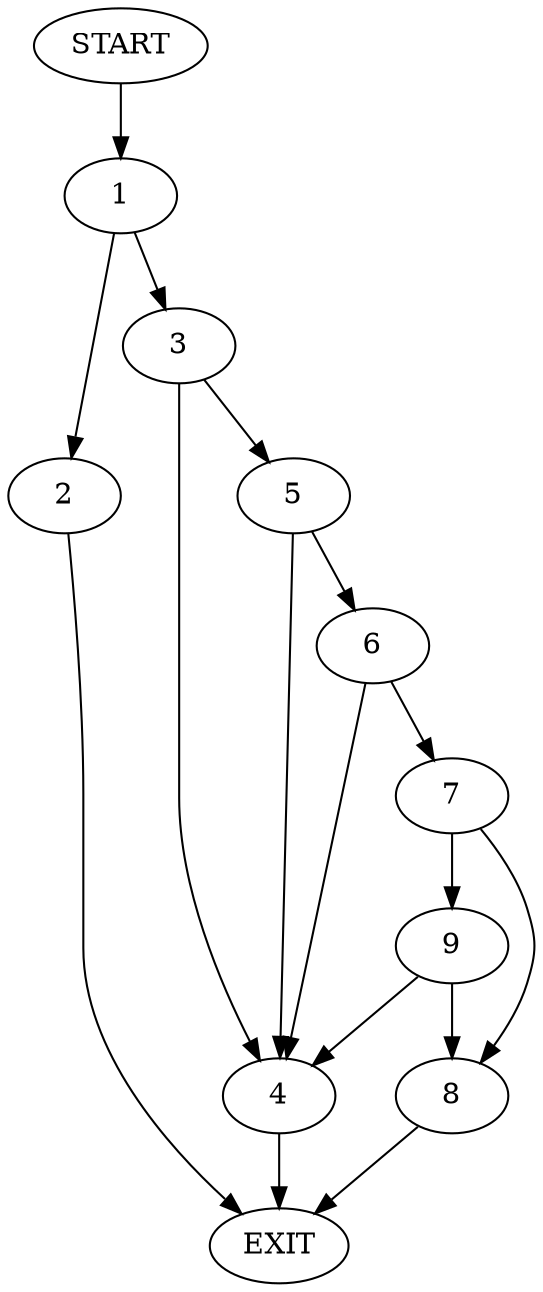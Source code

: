 digraph {
0 [label="START"]
10 [label="EXIT"]
0 -> 1
1 -> 2
1 -> 3
3 -> 4
3 -> 5
2 -> 10
5 -> 4
5 -> 6
4 -> 10
6 -> 4
6 -> 7
7 -> 8
7 -> 9
9 -> 4
9 -> 8
8 -> 10
}

